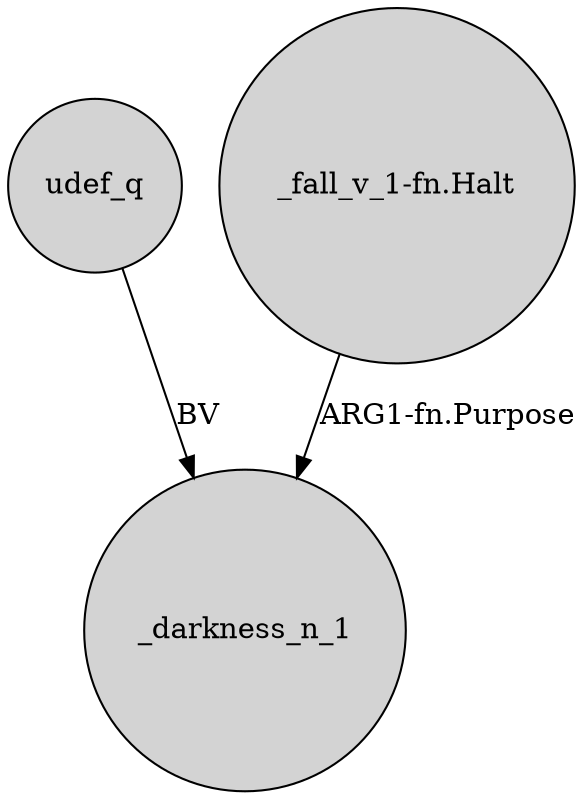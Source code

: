 digraph {
	node [shape=circle style=filled]
	udef_q -> _darkness_n_1 [label=BV]
	"_fall_v_1-fn.Halt" -> _darkness_n_1 [label="ARG1-fn.Purpose"]
}
